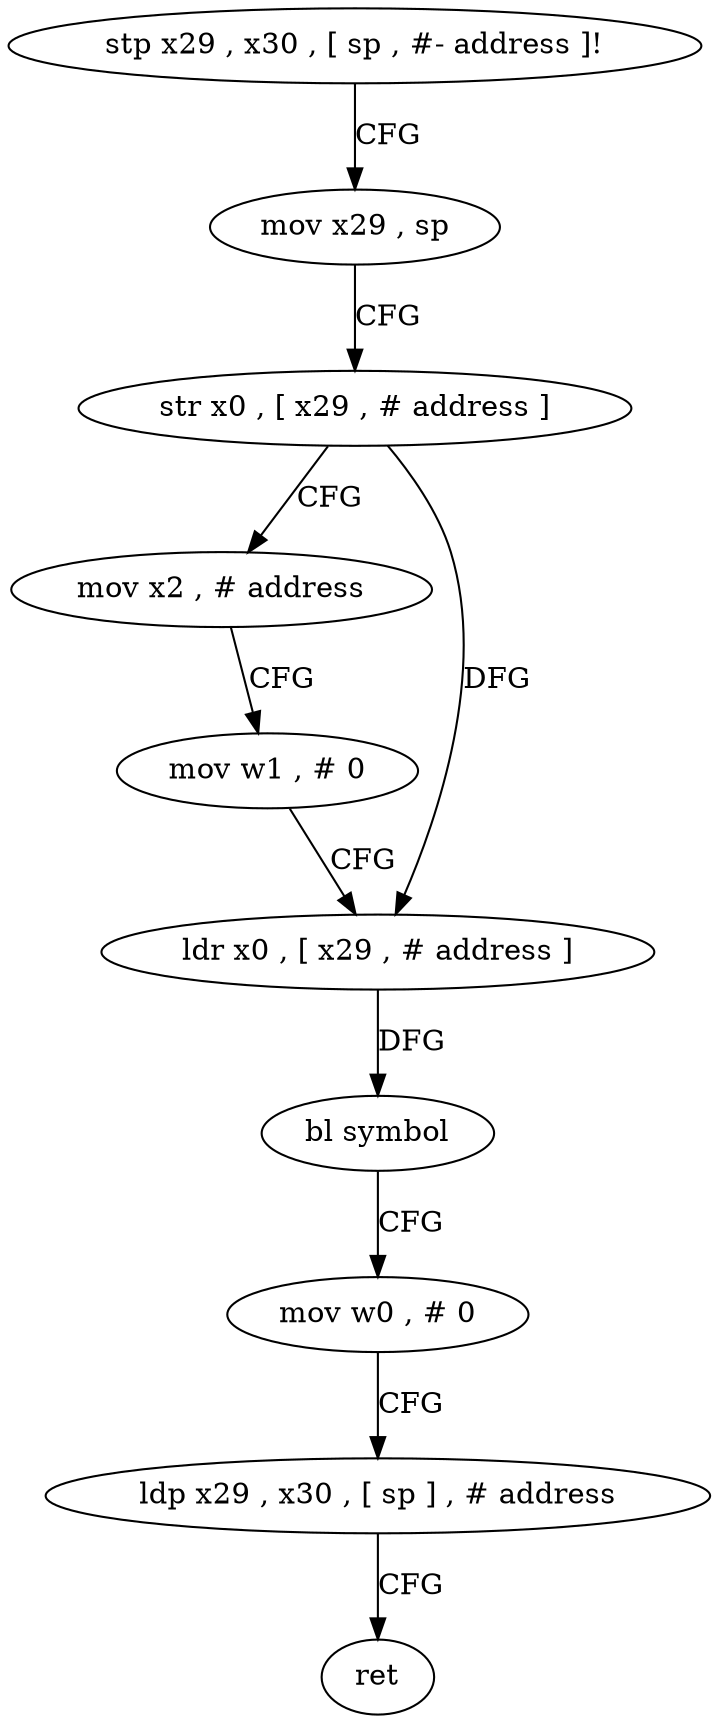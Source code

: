 digraph "func" {
"282028" [label = "stp x29 , x30 , [ sp , #- address ]!" ]
"282032" [label = "mov x29 , sp" ]
"282036" [label = "str x0 , [ x29 , # address ]" ]
"282040" [label = "mov x2 , # address" ]
"282044" [label = "mov w1 , # 0" ]
"282048" [label = "ldr x0 , [ x29 , # address ]" ]
"282052" [label = "bl symbol" ]
"282056" [label = "mov w0 , # 0" ]
"282060" [label = "ldp x29 , x30 , [ sp ] , # address" ]
"282064" [label = "ret" ]
"282028" -> "282032" [ label = "CFG" ]
"282032" -> "282036" [ label = "CFG" ]
"282036" -> "282040" [ label = "CFG" ]
"282036" -> "282048" [ label = "DFG" ]
"282040" -> "282044" [ label = "CFG" ]
"282044" -> "282048" [ label = "CFG" ]
"282048" -> "282052" [ label = "DFG" ]
"282052" -> "282056" [ label = "CFG" ]
"282056" -> "282060" [ label = "CFG" ]
"282060" -> "282064" [ label = "CFG" ]
}
